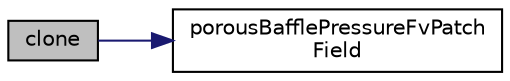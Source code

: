 digraph "clone"
{
  bgcolor="transparent";
  edge [fontname="Helvetica",fontsize="10",labelfontname="Helvetica",labelfontsize="10"];
  node [fontname="Helvetica",fontsize="10",shape=record];
  rankdir="LR";
  Node1 [label="clone",height=0.2,width=0.4,color="black", fillcolor="grey75", style="filled", fontcolor="black"];
  Node1 -> Node2 [color="midnightblue",fontsize="10",style="solid",fontname="Helvetica"];
  Node2 [label="porousBafflePressureFvPatch\lField",height=0.2,width=0.4,color="black",URL="$a01987.html#ad58eeaf518c3dcc614d9c98ac3dc6457",tooltip="Construct from patch and internal field. "];
}
